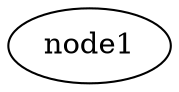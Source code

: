 /*
The command line is

  dot -Txdot simple.dot > simple.xdot

and the file is:
*/
digraph simple {
    node1 [label="node1", shape=ellipse];
}


